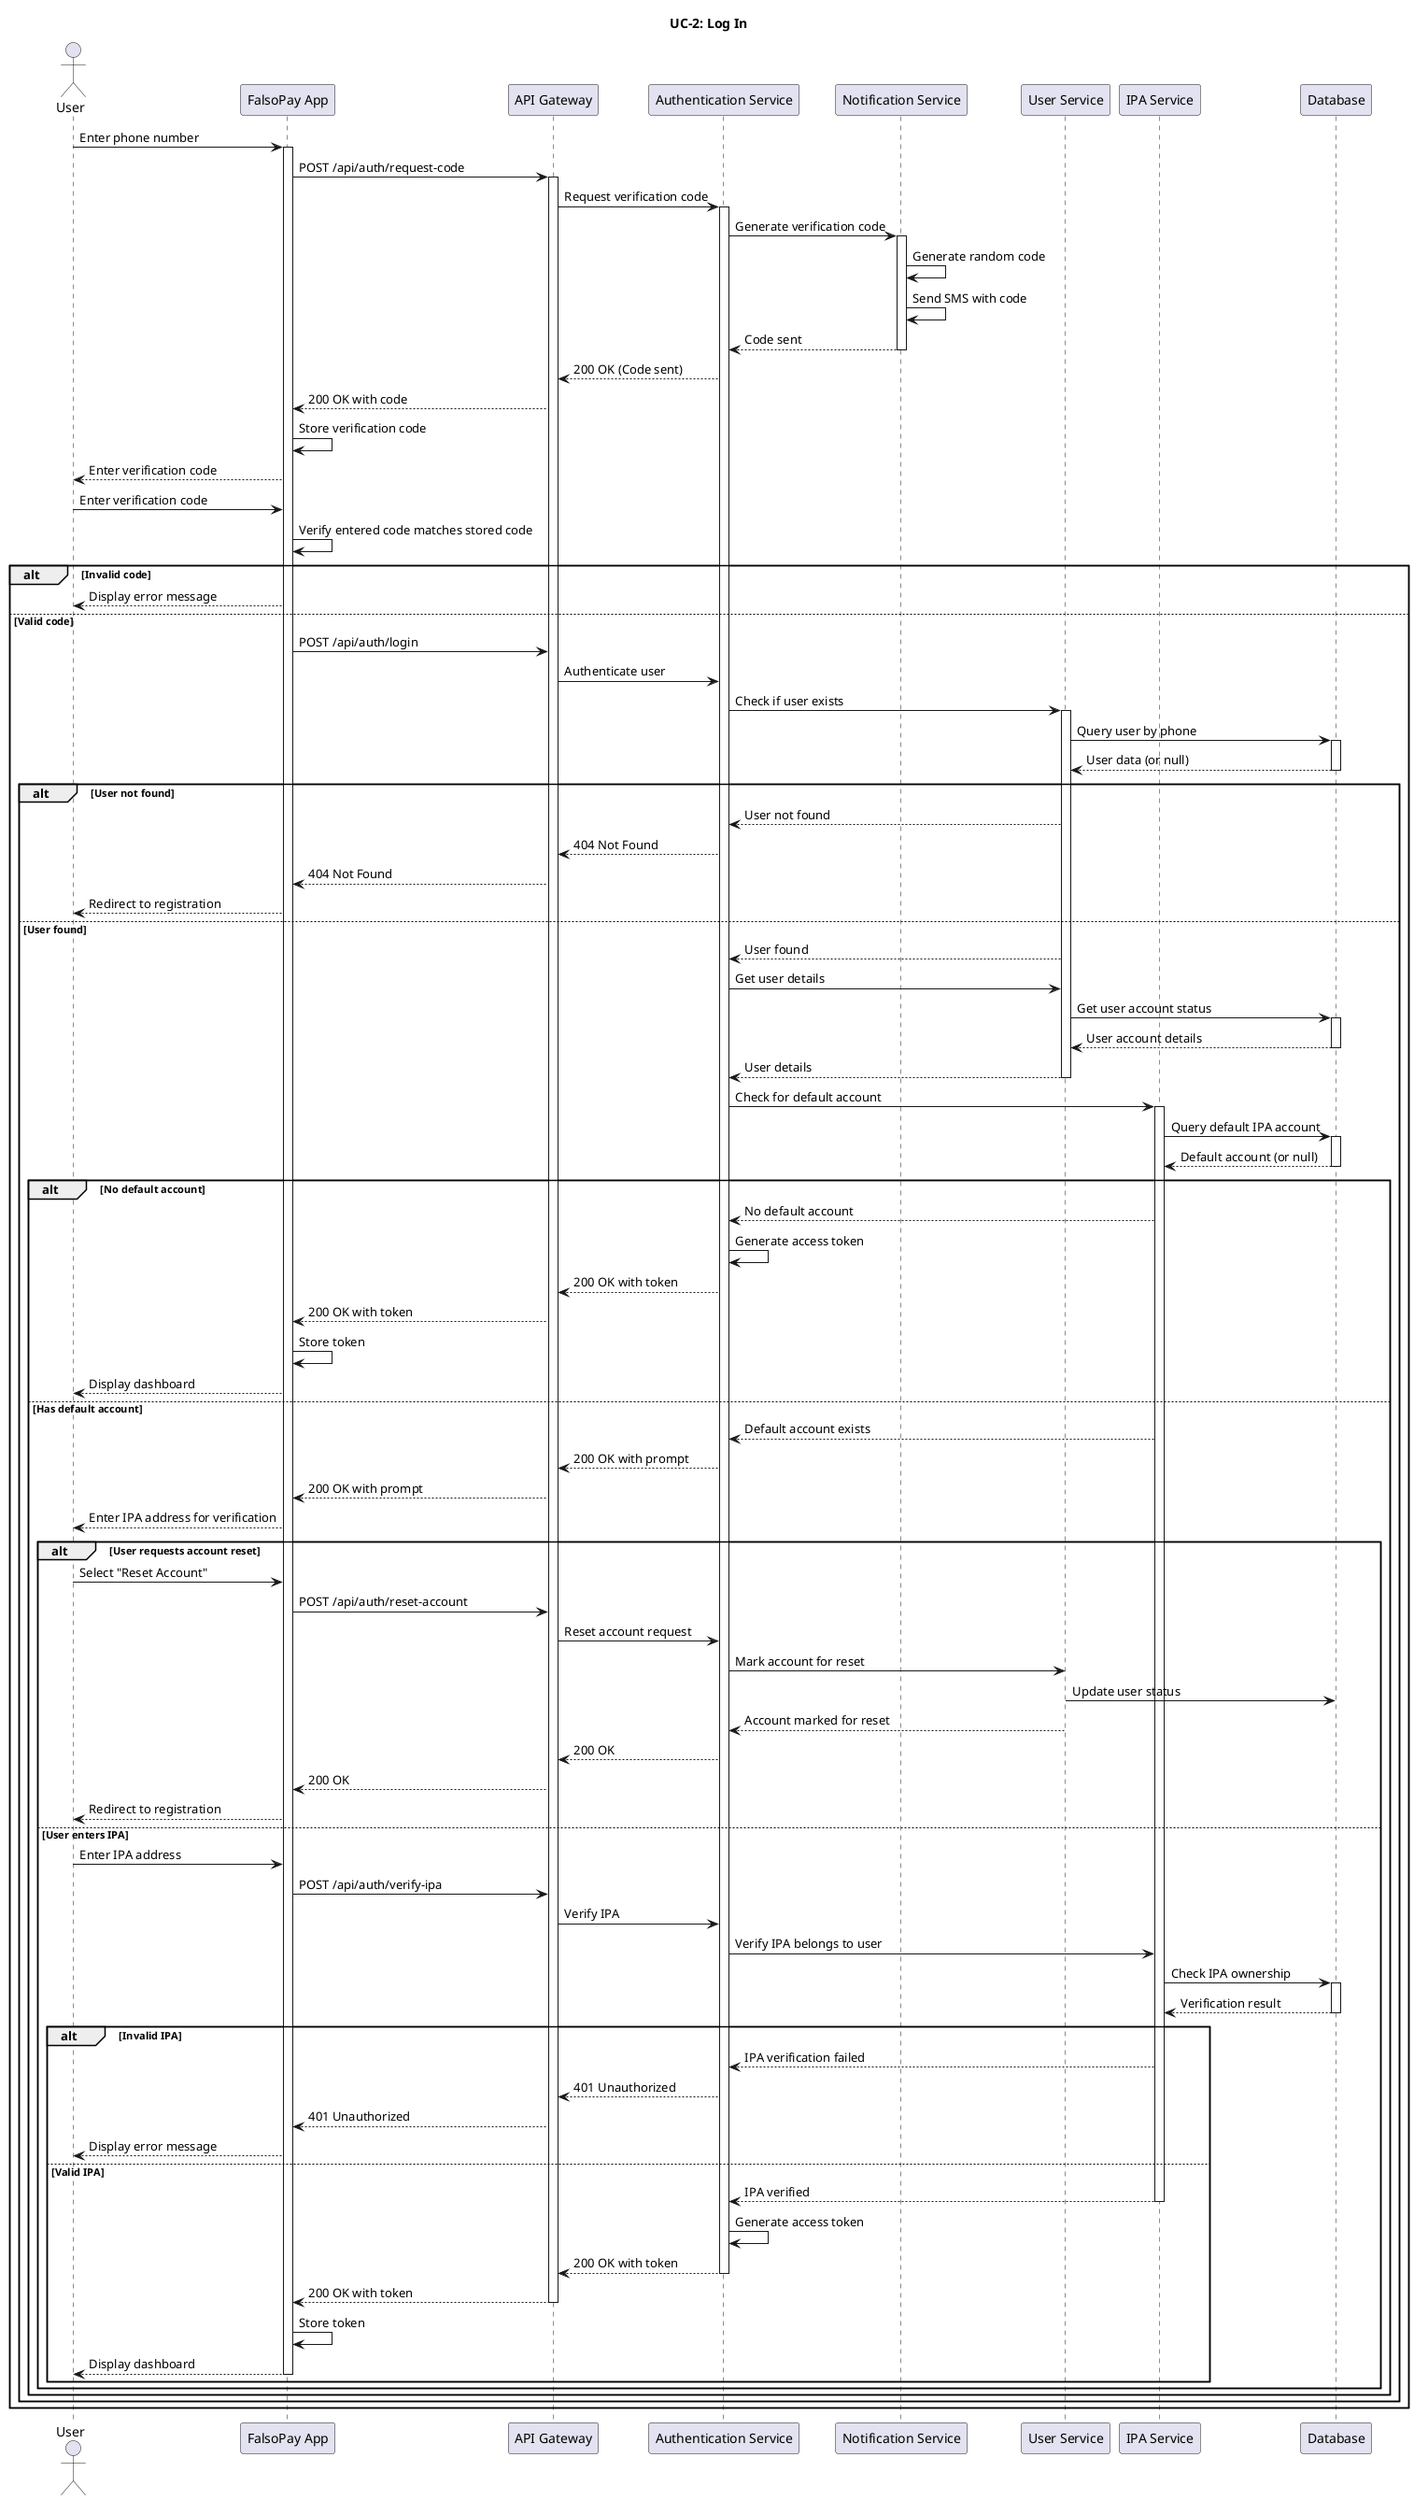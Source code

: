 @startuml UC2-LogIn

actor "User" as User
participant "FalsoPay App" as App
participant "API Gateway" as Gateway
participant "Authentication Service" as AuthService
participant "Notification Service" as NotifService
participant "User Service" as UserService
participant "IPA Service" as IPAService
participant "Database" as DB

title UC-2: Log In

User -> App: Enter phone number
activate App

App -> Gateway: POST /api/auth/request-code
activate Gateway

Gateway -> AuthService: Request verification code
activate AuthService

AuthService -> NotifService: Generate verification code
activate NotifService
NotifService -> NotifService: Generate random code
NotifService -> NotifService: Send SMS with code
NotifService --> AuthService: Code sent
deactivate NotifService

AuthService --> Gateway: 200 OK (Code sent)
Gateway --> App: 200 OK with code
App -> App: Store verification code
App --> User: Enter verification code

User -> App: Enter verification code
App -> App: Verify entered code matches stored code

alt Invalid code
    App --> User: Display error message
else Valid code
    App -> Gateway: POST /api/auth/login
    Gateway -> AuthService: Authenticate user
    
    AuthService -> UserService: Check if user exists
    activate UserService
    
    UserService -> DB: Query user by phone
    activate DB
    DB --> UserService: User data (or null)
    deactivate DB
    
    alt User not found
        UserService --> AuthService: User not found
        AuthService --> Gateway: 404 Not Found
        Gateway --> App: 404 Not Found
        App --> User: Redirect to registration
    else User found
        UserService --> AuthService: User found
        
        AuthService -> UserService: Get user details
        UserService -> DB: Get user account status
        activate DB
        DB --> UserService: User account details
        deactivate DB
        UserService --> AuthService: User details
        deactivate UserService
        
        AuthService -> IPAService: Check for default account
        activate IPAService
        IPAService -> DB: Query default IPA account
        activate DB
        DB --> IPAService: Default account (or null)
        deactivate DB
        
        alt No default account
            IPAService --> AuthService: No default account
            AuthService -> AuthService: Generate access token
            AuthService --> Gateway: 200 OK with token
            Gateway --> App: 200 OK with token
            App -> App: Store token
            App --> User: Display dashboard
        else Has default account
            IPAService --> AuthService: Default account exists
            AuthService --> Gateway: 200 OK with prompt
            Gateway --> App: 200 OK with prompt
            App --> User: Enter IPA address for verification
            
            alt User requests account reset
                User -> App: Select "Reset Account"
                App -> Gateway: POST /api/auth/reset-account
                Gateway -> AuthService: Reset account request
                AuthService -> UserService: Mark account for reset
                UserService -> DB: Update user status
                UserService --> AuthService: Account marked for reset
                AuthService --> Gateway: 200 OK
                Gateway --> App: 200 OK
                App --> User: Redirect to registration
            else User enters IPA
                User -> App: Enter IPA address
                App -> Gateway: POST /api/auth/verify-ipa
                Gateway -> AuthService: Verify IPA
                
                AuthService -> IPAService: Verify IPA belongs to user
                IPAService -> DB: Check IPA ownership
                activate DB
                DB --> IPAService: Verification result
                deactivate DB
                
                alt Invalid IPA
                    IPAService --> AuthService: IPA verification failed
                    AuthService --> Gateway: 401 Unauthorized
                    Gateway --> App: 401 Unauthorized
                    App --> User: Display error message
                else Valid IPA
                    IPAService --> AuthService: IPA verified
                    deactivate IPAService
                    
                    AuthService -> AuthService: Generate access token
                    AuthService --> Gateway: 200 OK with token
                    deactivate AuthService
                    Gateway --> App: 200 OK with token
                    deactivate Gateway
                    
                    App -> App: Store token
                    App --> User: Display dashboard
                    deactivate App
                end
            end
        end
    end
end

@enduml 